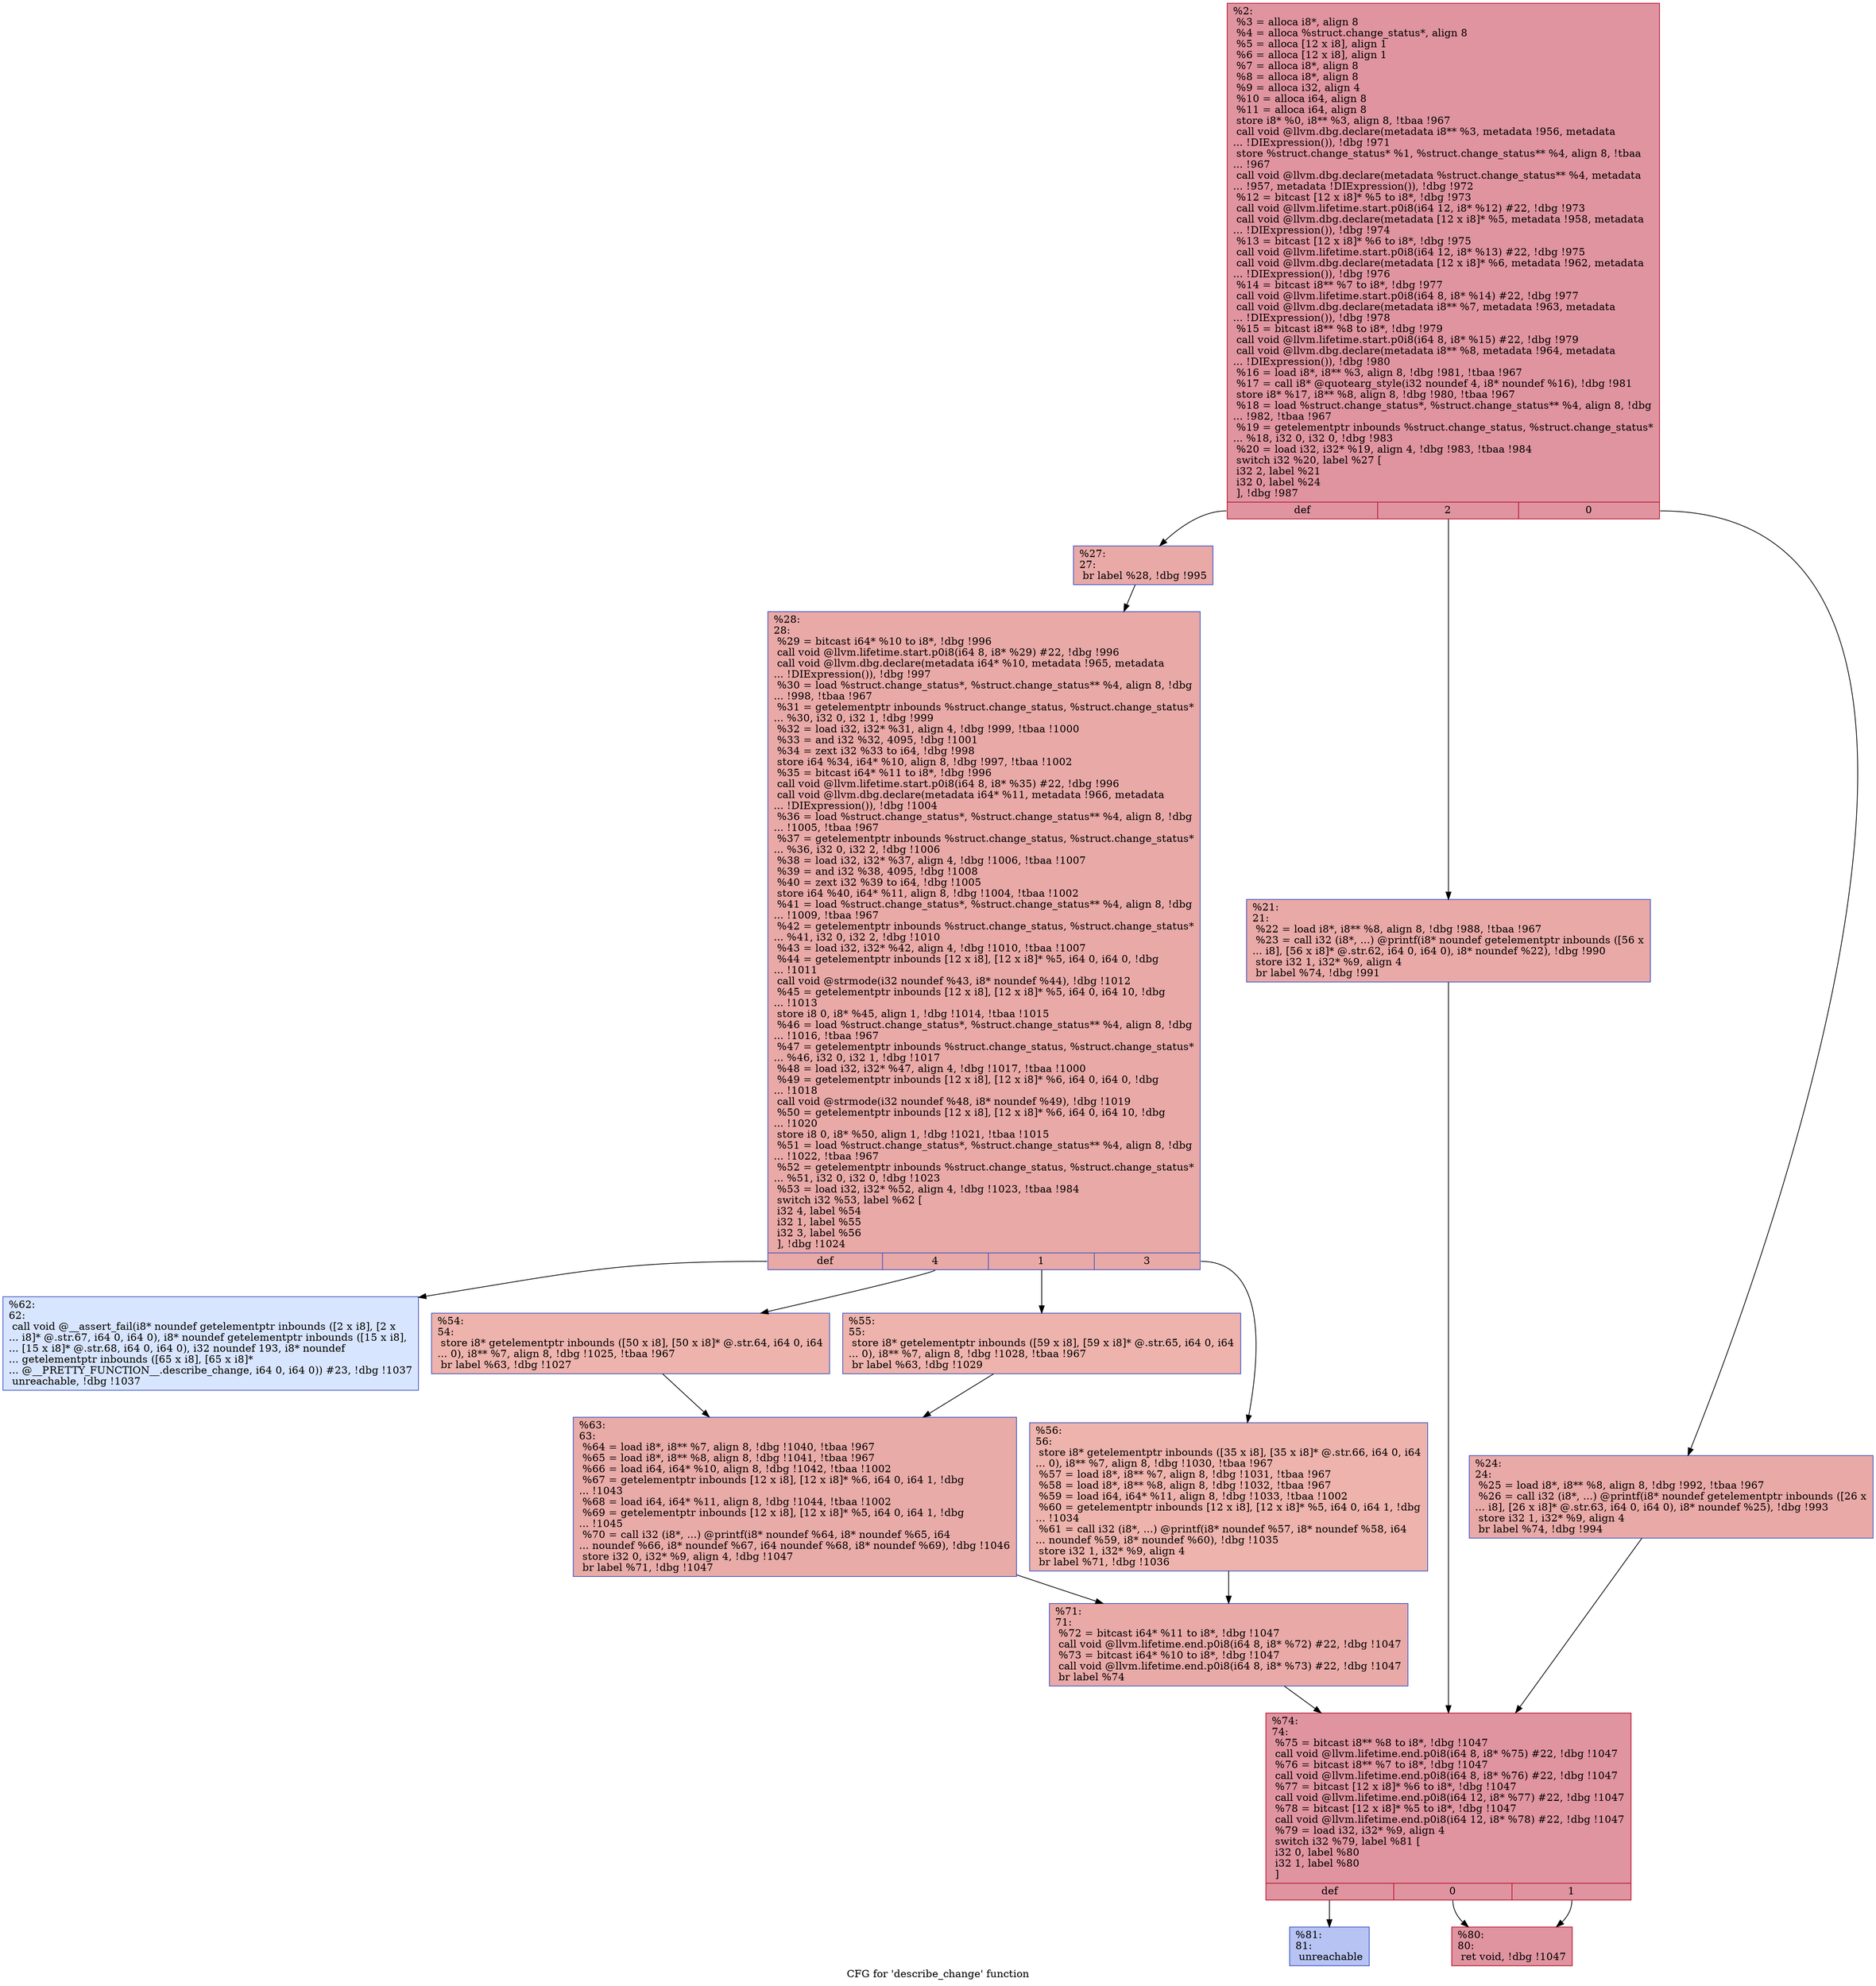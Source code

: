 digraph "CFG for 'describe_change' function" {
	label="CFG for 'describe_change' function";

	Node0x2016650 [shape=record,color="#b70d28ff", style=filled, fillcolor="#b70d2870",label="{%2:\l  %3 = alloca i8*, align 8\l  %4 = alloca %struct.change_status*, align 8\l  %5 = alloca [12 x i8], align 1\l  %6 = alloca [12 x i8], align 1\l  %7 = alloca i8*, align 8\l  %8 = alloca i8*, align 8\l  %9 = alloca i32, align 4\l  %10 = alloca i64, align 8\l  %11 = alloca i64, align 8\l  store i8* %0, i8** %3, align 8, !tbaa !967\l  call void @llvm.dbg.declare(metadata i8** %3, metadata !956, metadata\l... !DIExpression()), !dbg !971\l  store %struct.change_status* %1, %struct.change_status** %4, align 8, !tbaa\l... !967\l  call void @llvm.dbg.declare(metadata %struct.change_status** %4, metadata\l... !957, metadata !DIExpression()), !dbg !972\l  %12 = bitcast [12 x i8]* %5 to i8*, !dbg !973\l  call void @llvm.lifetime.start.p0i8(i64 12, i8* %12) #22, !dbg !973\l  call void @llvm.dbg.declare(metadata [12 x i8]* %5, metadata !958, metadata\l... !DIExpression()), !dbg !974\l  %13 = bitcast [12 x i8]* %6 to i8*, !dbg !975\l  call void @llvm.lifetime.start.p0i8(i64 12, i8* %13) #22, !dbg !975\l  call void @llvm.dbg.declare(metadata [12 x i8]* %6, metadata !962, metadata\l... !DIExpression()), !dbg !976\l  %14 = bitcast i8** %7 to i8*, !dbg !977\l  call void @llvm.lifetime.start.p0i8(i64 8, i8* %14) #22, !dbg !977\l  call void @llvm.dbg.declare(metadata i8** %7, metadata !963, metadata\l... !DIExpression()), !dbg !978\l  %15 = bitcast i8** %8 to i8*, !dbg !979\l  call void @llvm.lifetime.start.p0i8(i64 8, i8* %15) #22, !dbg !979\l  call void @llvm.dbg.declare(metadata i8** %8, metadata !964, metadata\l... !DIExpression()), !dbg !980\l  %16 = load i8*, i8** %3, align 8, !dbg !981, !tbaa !967\l  %17 = call i8* @quotearg_style(i32 noundef 4, i8* noundef %16), !dbg !981\l  store i8* %17, i8** %8, align 8, !dbg !980, !tbaa !967\l  %18 = load %struct.change_status*, %struct.change_status** %4, align 8, !dbg\l... !982, !tbaa !967\l  %19 = getelementptr inbounds %struct.change_status, %struct.change_status*\l... %18, i32 0, i32 0, !dbg !983\l  %20 = load i32, i32* %19, align 4, !dbg !983, !tbaa !984\l  switch i32 %20, label %27 [\l    i32 2, label %21\l    i32 0, label %24\l  ], !dbg !987\l|{<s0>def|<s1>2|<s2>0}}"];
	Node0x2016650:s0 -> Node0x2016800;
	Node0x2016650:s1 -> Node0x2016760;
	Node0x2016650:s2 -> Node0x20167b0;
	Node0x2016760 [shape=record,color="#3d50c3ff", style=filled, fillcolor="#ca3b3770",label="{%21:\l21:                                               \l  %22 = load i8*, i8** %8, align 8, !dbg !988, !tbaa !967\l  %23 = call i32 (i8*, ...) @printf(i8* noundef getelementptr inbounds ([56 x\l... i8], [56 x i8]* @.str.62, i64 0, i64 0), i8* noundef %22), !dbg !990\l  store i32 1, i32* %9, align 4\l  br label %74, !dbg !991\l}"];
	Node0x2016760 -> Node0x2016a80;
	Node0x20167b0 [shape=record,color="#3d50c3ff", style=filled, fillcolor="#ca3b3770",label="{%24:\l24:                                               \l  %25 = load i8*, i8** %8, align 8, !dbg !992, !tbaa !967\l  %26 = call i32 (i8*, ...) @printf(i8* noundef getelementptr inbounds ([26 x\l... i8], [26 x i8]* @.str.63, i64 0, i64 0), i8* noundef %25), !dbg !993\l  store i32 1, i32* %9, align 4\l  br label %74, !dbg !994\l}"];
	Node0x20167b0 -> Node0x2016a80;
	Node0x2016800 [shape=record,color="#3d50c3ff", style=filled, fillcolor="#ca3b3770",label="{%27:\l27:                                               \l  br label %28, !dbg !995\l}"];
	Node0x2016800 -> Node0x2016850;
	Node0x2016850 [shape=record,color="#3d50c3ff", style=filled, fillcolor="#ca3b3770",label="{%28:\l28:                                               \l  %29 = bitcast i64* %10 to i8*, !dbg !996\l  call void @llvm.lifetime.start.p0i8(i64 8, i8* %29) #22, !dbg !996\l  call void @llvm.dbg.declare(metadata i64* %10, metadata !965, metadata\l... !DIExpression()), !dbg !997\l  %30 = load %struct.change_status*, %struct.change_status** %4, align 8, !dbg\l... !998, !tbaa !967\l  %31 = getelementptr inbounds %struct.change_status, %struct.change_status*\l... %30, i32 0, i32 1, !dbg !999\l  %32 = load i32, i32* %31, align 4, !dbg !999, !tbaa !1000\l  %33 = and i32 %32, 4095, !dbg !1001\l  %34 = zext i32 %33 to i64, !dbg !998\l  store i64 %34, i64* %10, align 8, !dbg !997, !tbaa !1002\l  %35 = bitcast i64* %11 to i8*, !dbg !996\l  call void @llvm.lifetime.start.p0i8(i64 8, i8* %35) #22, !dbg !996\l  call void @llvm.dbg.declare(metadata i64* %11, metadata !966, metadata\l... !DIExpression()), !dbg !1004\l  %36 = load %struct.change_status*, %struct.change_status** %4, align 8, !dbg\l... !1005, !tbaa !967\l  %37 = getelementptr inbounds %struct.change_status, %struct.change_status*\l... %36, i32 0, i32 2, !dbg !1006\l  %38 = load i32, i32* %37, align 4, !dbg !1006, !tbaa !1007\l  %39 = and i32 %38, 4095, !dbg !1008\l  %40 = zext i32 %39 to i64, !dbg !1005\l  store i64 %40, i64* %11, align 8, !dbg !1004, !tbaa !1002\l  %41 = load %struct.change_status*, %struct.change_status** %4, align 8, !dbg\l... !1009, !tbaa !967\l  %42 = getelementptr inbounds %struct.change_status, %struct.change_status*\l... %41, i32 0, i32 2, !dbg !1010\l  %43 = load i32, i32* %42, align 4, !dbg !1010, !tbaa !1007\l  %44 = getelementptr inbounds [12 x i8], [12 x i8]* %5, i64 0, i64 0, !dbg\l... !1011\l  call void @strmode(i32 noundef %43, i8* noundef %44), !dbg !1012\l  %45 = getelementptr inbounds [12 x i8], [12 x i8]* %5, i64 0, i64 10, !dbg\l... !1013\l  store i8 0, i8* %45, align 1, !dbg !1014, !tbaa !1015\l  %46 = load %struct.change_status*, %struct.change_status** %4, align 8, !dbg\l... !1016, !tbaa !967\l  %47 = getelementptr inbounds %struct.change_status, %struct.change_status*\l... %46, i32 0, i32 1, !dbg !1017\l  %48 = load i32, i32* %47, align 4, !dbg !1017, !tbaa !1000\l  %49 = getelementptr inbounds [12 x i8], [12 x i8]* %6, i64 0, i64 0, !dbg\l... !1018\l  call void @strmode(i32 noundef %48, i8* noundef %49), !dbg !1019\l  %50 = getelementptr inbounds [12 x i8], [12 x i8]* %6, i64 0, i64 10, !dbg\l... !1020\l  store i8 0, i8* %50, align 1, !dbg !1021, !tbaa !1015\l  %51 = load %struct.change_status*, %struct.change_status** %4, align 8, !dbg\l... !1022, !tbaa !967\l  %52 = getelementptr inbounds %struct.change_status, %struct.change_status*\l... %51, i32 0, i32 0, !dbg !1023\l  %53 = load i32, i32* %52, align 4, !dbg !1023, !tbaa !984\l  switch i32 %53, label %62 [\l    i32 4, label %54\l    i32 1, label %55\l    i32 3, label %56\l  ], !dbg !1024\l|{<s0>def|<s1>4|<s2>1|<s3>3}}"];
	Node0x2016850:s0 -> Node0x2016990;
	Node0x2016850:s1 -> Node0x20168a0;
	Node0x2016850:s2 -> Node0x20168f0;
	Node0x2016850:s3 -> Node0x2016940;
	Node0x20168a0 [shape=record,color="#3d50c3ff", style=filled, fillcolor="#d6524470",label="{%54:\l54:                                               \l  store i8* getelementptr inbounds ([50 x i8], [50 x i8]* @.str.64, i64 0, i64\l... 0), i8** %7, align 8, !dbg !1025, !tbaa !967\l  br label %63, !dbg !1027\l}"];
	Node0x20168a0 -> Node0x20169e0;
	Node0x20168f0 [shape=record,color="#3d50c3ff", style=filled, fillcolor="#d6524470",label="{%55:\l55:                                               \l  store i8* getelementptr inbounds ([59 x i8], [59 x i8]* @.str.65, i64 0, i64\l... 0), i8** %7, align 8, !dbg !1028, !tbaa !967\l  br label %63, !dbg !1029\l}"];
	Node0x20168f0 -> Node0x20169e0;
	Node0x2016940 [shape=record,color="#3d50c3ff", style=filled, fillcolor="#d6524470",label="{%56:\l56:                                               \l  store i8* getelementptr inbounds ([35 x i8], [35 x i8]* @.str.66, i64 0, i64\l... 0), i8** %7, align 8, !dbg !1030, !tbaa !967\l  %57 = load i8*, i8** %7, align 8, !dbg !1031, !tbaa !967\l  %58 = load i8*, i8** %8, align 8, !dbg !1032, !tbaa !967\l  %59 = load i64, i64* %11, align 8, !dbg !1033, !tbaa !1002\l  %60 = getelementptr inbounds [12 x i8], [12 x i8]* %5, i64 0, i64 1, !dbg\l... !1034\l  %61 = call i32 (i8*, ...) @printf(i8* noundef %57, i8* noundef %58, i64\l... noundef %59, i8* noundef %60), !dbg !1035\l  store i32 1, i32* %9, align 4\l  br label %71, !dbg !1036\l}"];
	Node0x2016940 -> Node0x2016a30;
	Node0x2016990 [shape=record,color="#3d50c3ff", style=filled, fillcolor="#a7c5fe70",label="{%62:\l62:                                               \l  call void @__assert_fail(i8* noundef getelementptr inbounds ([2 x i8], [2 x\l... i8]* @.str.67, i64 0, i64 0), i8* noundef getelementptr inbounds ([15 x i8],\l... [15 x i8]* @.str.68, i64 0, i64 0), i32 noundef 193, i8* noundef\l... getelementptr inbounds ([65 x i8], [65 x i8]*\l... @__PRETTY_FUNCTION__.describe_change, i64 0, i64 0)) #23, !dbg !1037\l  unreachable, !dbg !1037\l}"];
	Node0x20169e0 [shape=record,color="#3d50c3ff", style=filled, fillcolor="#cc403a70",label="{%63:\l63:                                               \l  %64 = load i8*, i8** %7, align 8, !dbg !1040, !tbaa !967\l  %65 = load i8*, i8** %8, align 8, !dbg !1041, !tbaa !967\l  %66 = load i64, i64* %10, align 8, !dbg !1042, !tbaa !1002\l  %67 = getelementptr inbounds [12 x i8], [12 x i8]* %6, i64 0, i64 1, !dbg\l... !1043\l  %68 = load i64, i64* %11, align 8, !dbg !1044, !tbaa !1002\l  %69 = getelementptr inbounds [12 x i8], [12 x i8]* %5, i64 0, i64 1, !dbg\l... !1045\l  %70 = call i32 (i8*, ...) @printf(i8* noundef %64, i8* noundef %65, i64\l... noundef %66, i8* noundef %67, i64 noundef %68, i8* noundef %69), !dbg !1046\l  store i32 0, i32* %9, align 4, !dbg !1047\l  br label %71, !dbg !1047\l}"];
	Node0x20169e0 -> Node0x2016a30;
	Node0x2016a30 [shape=record,color="#3d50c3ff", style=filled, fillcolor="#ca3b3770",label="{%71:\l71:                                               \l  %72 = bitcast i64* %11 to i8*, !dbg !1047\l  call void @llvm.lifetime.end.p0i8(i64 8, i8* %72) #22, !dbg !1047\l  %73 = bitcast i64* %10 to i8*, !dbg !1047\l  call void @llvm.lifetime.end.p0i8(i64 8, i8* %73) #22, !dbg !1047\l  br label %74\l}"];
	Node0x2016a30 -> Node0x2016a80;
	Node0x2016a80 [shape=record,color="#b70d28ff", style=filled, fillcolor="#b70d2870",label="{%74:\l74:                                               \l  %75 = bitcast i8** %8 to i8*, !dbg !1047\l  call void @llvm.lifetime.end.p0i8(i64 8, i8* %75) #22, !dbg !1047\l  %76 = bitcast i8** %7 to i8*, !dbg !1047\l  call void @llvm.lifetime.end.p0i8(i64 8, i8* %76) #22, !dbg !1047\l  %77 = bitcast [12 x i8]* %6 to i8*, !dbg !1047\l  call void @llvm.lifetime.end.p0i8(i64 12, i8* %77) #22, !dbg !1047\l  %78 = bitcast [12 x i8]* %5 to i8*, !dbg !1047\l  call void @llvm.lifetime.end.p0i8(i64 12, i8* %78) #22, !dbg !1047\l  %79 = load i32, i32* %9, align 4\l  switch i32 %79, label %81 [\l    i32 0, label %80\l    i32 1, label %80\l  ]\l|{<s0>def|<s1>0|<s2>1}}"];
	Node0x2016a80:s0 -> Node0x2016b20;
	Node0x2016a80:s1 -> Node0x2016ad0;
	Node0x2016a80:s2 -> Node0x2016ad0;
	Node0x2016ad0 [shape=record,color="#b70d28ff", style=filled, fillcolor="#b70d2870",label="{%80:\l80:                                               \l  ret void, !dbg !1047\l}"];
	Node0x2016b20 [shape=record,color="#3d50c3ff", style=filled, fillcolor="#5977e370",label="{%81:\l81:                                               \l  unreachable\l}"];
}
